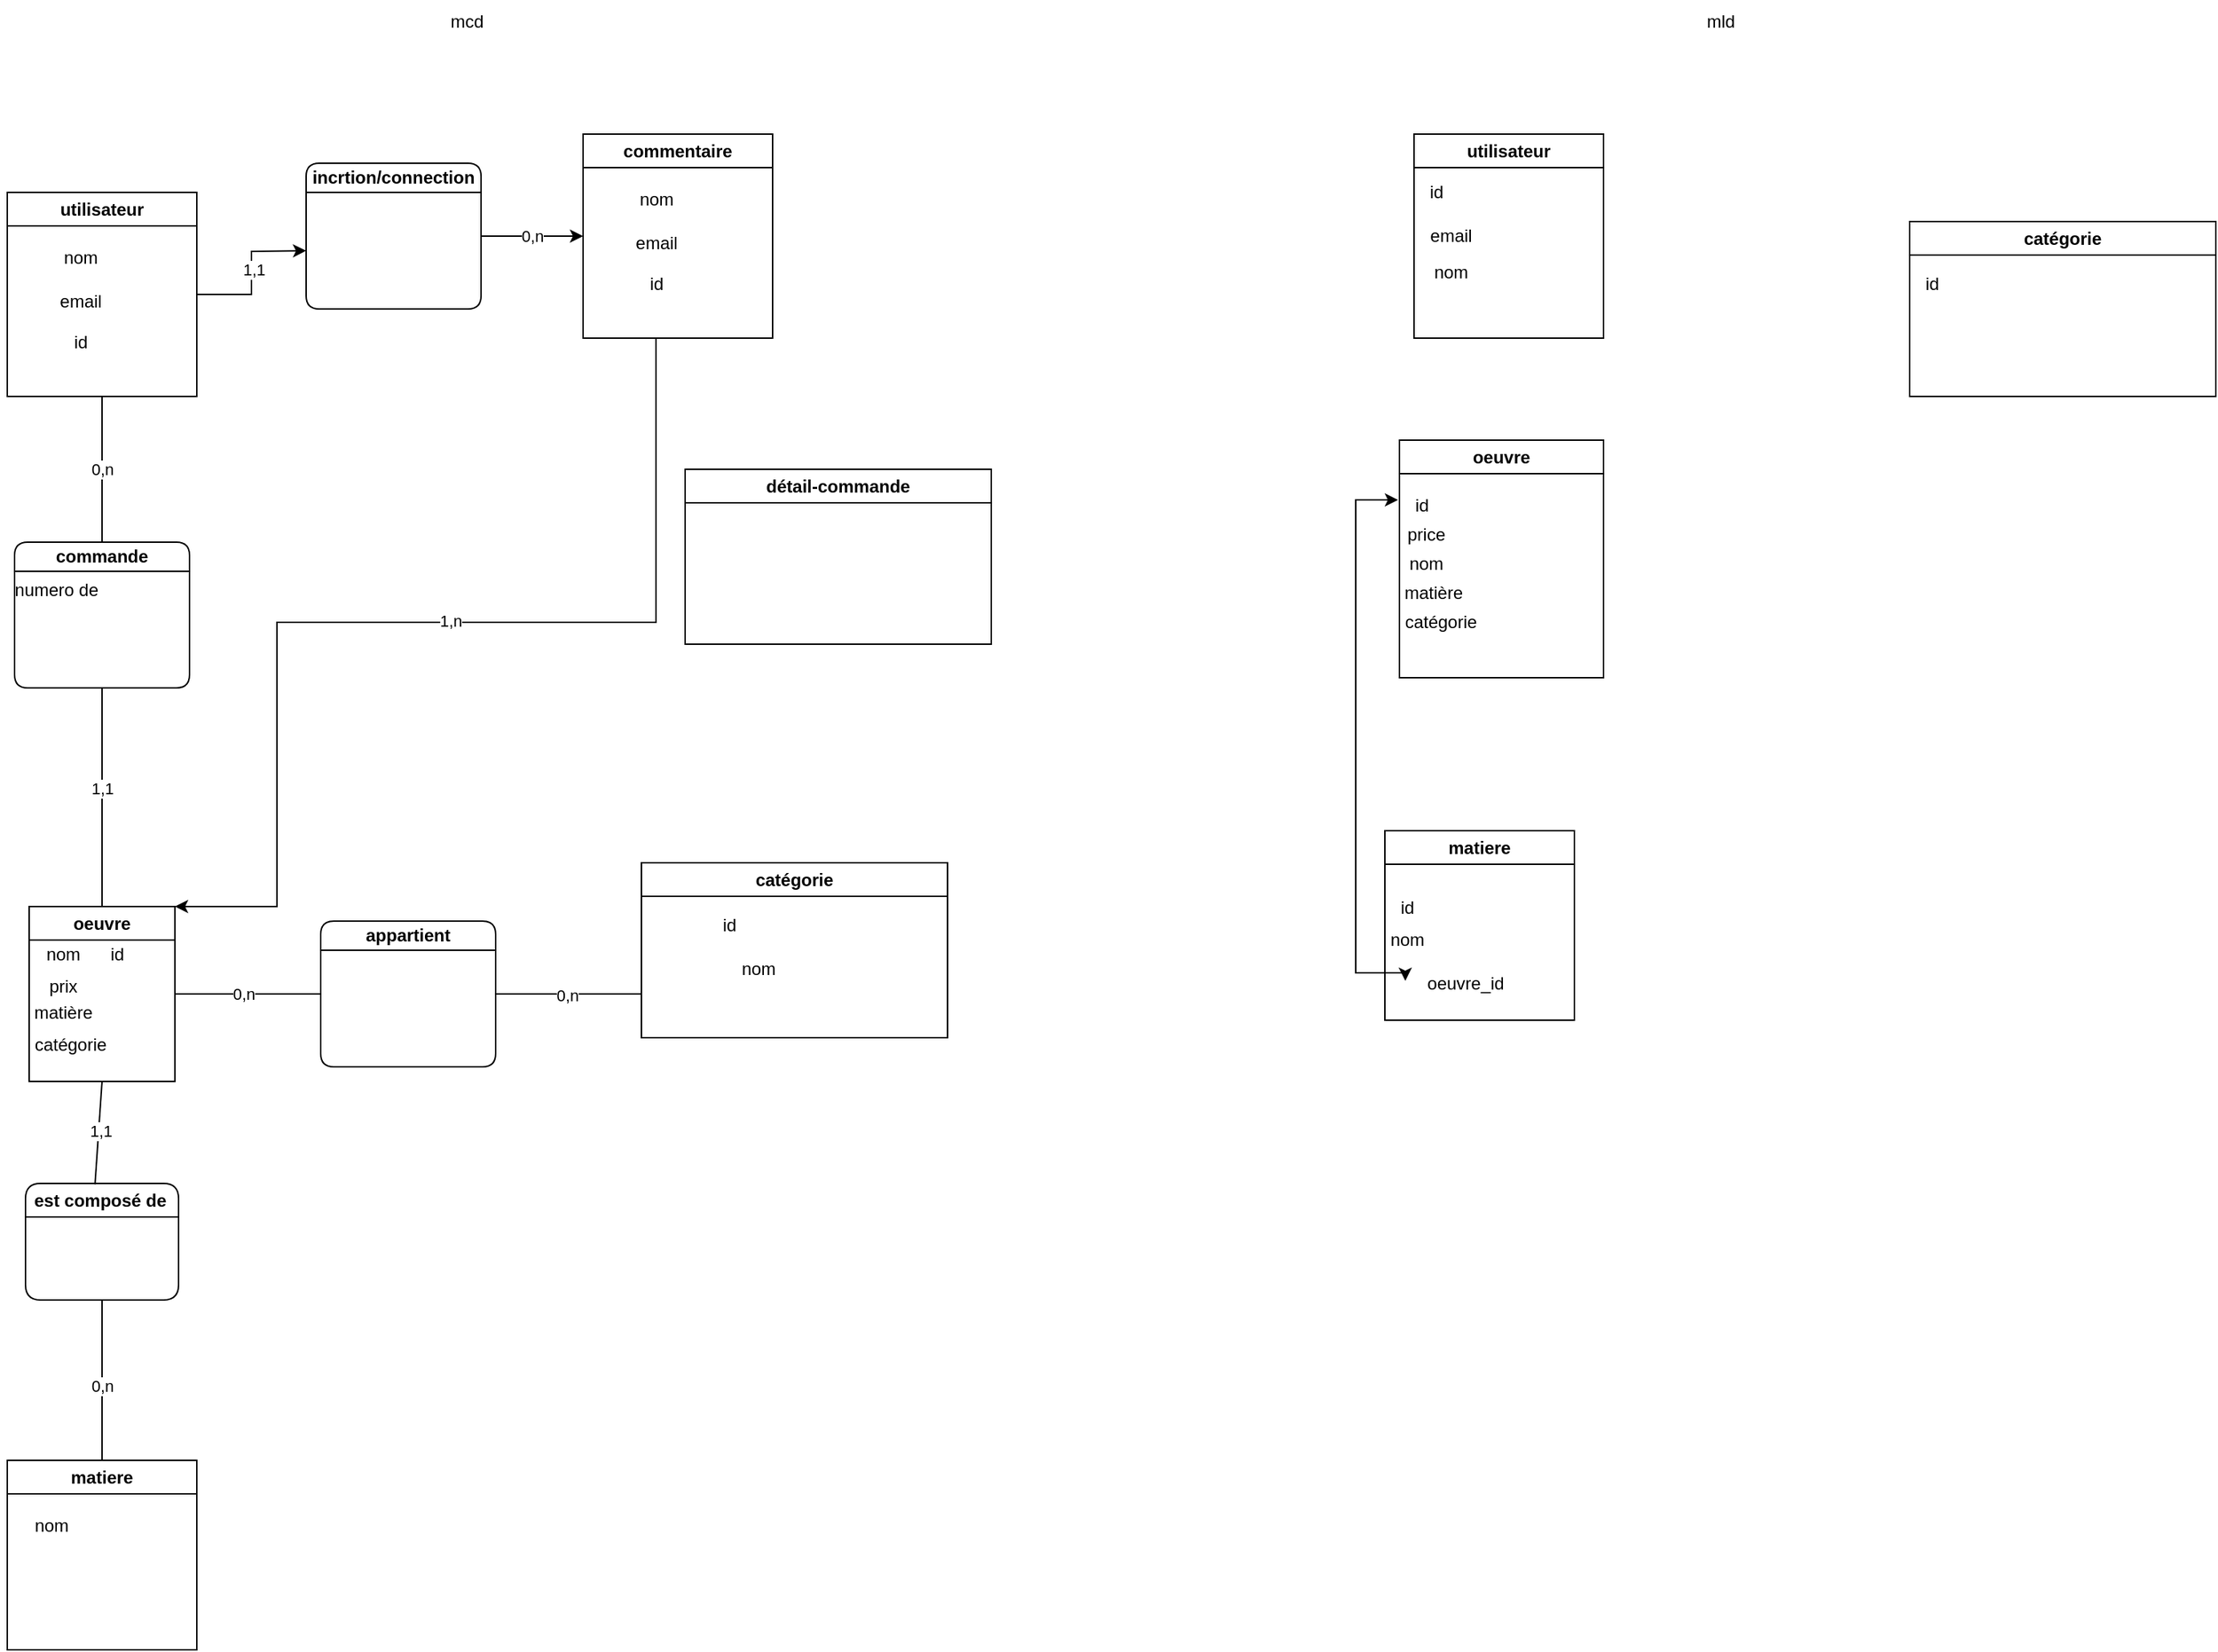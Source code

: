 <mxfile version="21.6.8" type="github">
  <diagram name="Page-1" id="X5yiu0FX78xxfUfAtPjb">
    <mxGraphModel dx="1120" dy="1653" grid="1" gridSize="10" guides="1" tooltips="1" connect="1" arrows="0" fold="1" page="1" pageScale="1" pageWidth="827" pageHeight="1169" math="0" shadow="0">
      <root>
        <mxCell id="0" />
        <mxCell id="1" parent="0" />
        <mxCell id="hKR2xqrBpBzkC_AzMMqJ-10" style="edgeStyle=orthogonalEdgeStyle;rounded=0;orthogonalLoop=1;jettySize=auto;html=1;exitX=1;exitY=0.5;exitDx=0;exitDy=0;endArrow=none;endFill=0;entryX=0;entryY=0.5;entryDx=0;entryDy=0;" parent="1" source="hKR2xqrBpBzkC_AzMMqJ-1" target="hKR2xqrBpBzkC_AzMMqJ-8" edge="1">
          <mxGeometry relative="1" as="geometry">
            <mxPoint x="290" y="150" as="targetPoint" />
          </mxGeometry>
        </mxCell>
        <mxCell id="OttDLDanhumkcIIVTUDi-17" value="0,n" style="edgeLabel;html=1;align=center;verticalAlign=middle;resizable=0;points=[];" parent="hKR2xqrBpBzkC_AzMMqJ-10" vertex="1" connectable="0">
          <mxGeometry x="-0.06" relative="1" as="geometry">
            <mxPoint as="offset" />
          </mxGeometry>
        </mxCell>
        <mxCell id="hKR2xqrBpBzkC_AzMMqJ-1" value="oeuvre" style="swimlane;whiteSpace=wrap;html=1;" parent="1" vertex="1">
          <mxGeometry x="60" y="620" width="100" height="120" as="geometry">
            <mxRectangle x="100" y="90" width="80" height="30" as="alternateBounds" />
          </mxGeometry>
        </mxCell>
        <mxCell id="OttDLDanhumkcIIVTUDi-1" value="nom" style="text;html=1;align=center;verticalAlign=middle;resizable=0;points=[];autosize=1;strokeColor=none;fillColor=none;" parent="hKR2xqrBpBzkC_AzMMqJ-1" vertex="1">
          <mxGeometry x="-2.5" y="18" width="50" height="30" as="geometry" />
        </mxCell>
        <mxCell id="OttDLDanhumkcIIVTUDi-12" value="prix" style="text;html=1;align=center;verticalAlign=middle;resizable=0;points=[];autosize=1;strokeColor=none;fillColor=none;" parent="hKR2xqrBpBzkC_AzMMqJ-1" vertex="1">
          <mxGeometry x="2.5" y="40" width="40" height="30" as="geometry" />
        </mxCell>
        <mxCell id="OttDLDanhumkcIIVTUDi-5" value="matière" style="text;html=1;align=center;verticalAlign=middle;resizable=0;points=[];autosize=1;strokeColor=none;fillColor=none;" parent="hKR2xqrBpBzkC_AzMMqJ-1" vertex="1">
          <mxGeometry x="-7.5" y="58" width="60" height="30" as="geometry" />
        </mxCell>
        <mxCell id="OttDLDanhumkcIIVTUDi-6" value="catégorie&lt;br&gt;" style="text;html=1;align=center;verticalAlign=middle;resizable=0;points=[];autosize=1;strokeColor=none;fillColor=none;" parent="hKR2xqrBpBzkC_AzMMqJ-1" vertex="1">
          <mxGeometry x="-7.5" y="80" width="70" height="30" as="geometry" />
        </mxCell>
        <mxCell id="hKR2xqrBpBzkC_AzMMqJ-7" style="edgeStyle=orthogonalEdgeStyle;rounded=0;orthogonalLoop=1;jettySize=auto;html=1;exitX=0.5;exitY=1;exitDx=0;exitDy=0;entryX=0.5;entryY=0;entryDx=0;entryDy=0;endArrow=none;endFill=0;" parent="1" source="hKR2xqrBpBzkC_AzMMqJ-2" target="hKR2xqrBpBzkC_AzMMqJ-4" edge="1">
          <mxGeometry relative="1" as="geometry" />
        </mxCell>
        <mxCell id="OttDLDanhumkcIIVTUDi-23" value="0,n" style="edgeLabel;html=1;align=center;verticalAlign=middle;resizable=0;points=[];" parent="hKR2xqrBpBzkC_AzMMqJ-7" vertex="1" connectable="0">
          <mxGeometry x="0.073" relative="1" as="geometry">
            <mxPoint as="offset" />
          </mxGeometry>
        </mxCell>
        <mxCell id="hKR2xqrBpBzkC_AzMMqJ-2" value="est composé de&amp;nbsp;" style="swimlane;whiteSpace=wrap;html=1;rounded=1;" parent="1" vertex="1">
          <mxGeometry x="57.5" y="810" width="105" height="80" as="geometry" />
        </mxCell>
        <mxCell id="hKR2xqrBpBzkC_AzMMqJ-3" value="" style="endArrow=none;html=1;rounded=0;entryX=0.5;entryY=1;entryDx=0;entryDy=0;exitX=0.454;exitY=0.009;exitDx=0;exitDy=0;exitPerimeter=0;" parent="1" source="hKR2xqrBpBzkC_AzMMqJ-2" target="hKR2xqrBpBzkC_AzMMqJ-1" edge="1">
          <mxGeometry width="50" height="50" relative="1" as="geometry">
            <mxPoint x="140" y="260" as="sourcePoint" />
            <mxPoint x="190" y="210" as="targetPoint" />
          </mxGeometry>
        </mxCell>
        <mxCell id="OttDLDanhumkcIIVTUDi-22" value="1,1" style="edgeLabel;html=1;align=center;verticalAlign=middle;resizable=0;points=[];" parent="hKR2xqrBpBzkC_AzMMqJ-3" vertex="1" connectable="0">
          <mxGeometry x="0.041" y="-1" relative="1" as="geometry">
            <mxPoint as="offset" />
          </mxGeometry>
        </mxCell>
        <mxCell id="hKR2xqrBpBzkC_AzMMqJ-4" value="matiere" style="swimlane;whiteSpace=wrap;html=1;" parent="1" vertex="1">
          <mxGeometry x="45" y="1000" width="130" height="130" as="geometry" />
        </mxCell>
        <mxCell id="OttDLDanhumkcIIVTUDi-13" value="nom" style="text;html=1;align=center;verticalAlign=middle;resizable=0;points=[];autosize=1;strokeColor=none;fillColor=none;" parent="hKR2xqrBpBzkC_AzMMqJ-4" vertex="1">
          <mxGeometry x="5" y="30" width="50" height="30" as="geometry" />
        </mxCell>
        <mxCell id="hKR2xqrBpBzkC_AzMMqJ-11" style="edgeStyle=orthogonalEdgeStyle;rounded=0;orthogonalLoop=1;jettySize=auto;html=1;exitX=1;exitY=0.5;exitDx=0;exitDy=0;startArrow=none;startFill=0;endArrow=none;endFill=0;entryX=0;entryY=0.75;entryDx=0;entryDy=0;" parent="1" source="hKR2xqrBpBzkC_AzMMqJ-8" target="hKR2xqrBpBzkC_AzMMqJ-9" edge="1">
          <mxGeometry relative="1" as="geometry">
            <mxPoint x="500" y="350" as="targetPoint" />
            <Array as="points" />
          </mxGeometry>
        </mxCell>
        <mxCell id="OttDLDanhumkcIIVTUDi-18" value="0,n" style="edgeLabel;html=1;align=center;verticalAlign=middle;resizable=0;points=[];" parent="hKR2xqrBpBzkC_AzMMqJ-11" vertex="1" connectable="0">
          <mxGeometry x="-0.02" y="-1" relative="1" as="geometry">
            <mxPoint as="offset" />
          </mxGeometry>
        </mxCell>
        <mxCell id="hKR2xqrBpBzkC_AzMMqJ-8" value="appartient" style="swimlane;whiteSpace=wrap;html=1;startSize=20;rounded=1;" parent="1" vertex="1">
          <mxGeometry x="260" y="630" width="120" height="100" as="geometry" />
        </mxCell>
        <mxCell id="hKR2xqrBpBzkC_AzMMqJ-9" value="catégorie" style="swimlane;whiteSpace=wrap;html=1;" parent="1" vertex="1">
          <mxGeometry x="480" y="590" width="210" height="120" as="geometry" />
        </mxCell>
        <mxCell id="OttDLDanhumkcIIVTUDi-16" style="edgeStyle=orthogonalEdgeStyle;rounded=0;orthogonalLoop=1;jettySize=auto;html=1;exitX=0.5;exitY=1;exitDx=0;exitDy=0;entryX=0.5;entryY=0;entryDx=0;entryDy=0;endArrow=none;endFill=0;" parent="1" source="hKR2xqrBpBzkC_AzMMqJ-14" target="OttDLDanhumkcIIVTUDi-10" edge="1">
          <mxGeometry relative="1" as="geometry" />
        </mxCell>
        <mxCell id="OttDLDanhumkcIIVTUDi-20" value="0,n" style="edgeLabel;html=1;align=center;verticalAlign=middle;resizable=0;points=[];" parent="OttDLDanhumkcIIVTUDi-16" vertex="1" connectable="0">
          <mxGeometry relative="1" as="geometry">
            <mxPoint as="offset" />
          </mxGeometry>
        </mxCell>
        <mxCell id="km_v9DfZ6WlGLIxboe69-3" style="edgeStyle=orthogonalEdgeStyle;rounded=0;orthogonalLoop=1;jettySize=auto;html=1;exitX=1;exitY=0.5;exitDx=0;exitDy=0;" edge="1" parent="1" source="hKR2xqrBpBzkC_AzMMqJ-14">
          <mxGeometry relative="1" as="geometry">
            <mxPoint x="250" y="170" as="targetPoint" />
          </mxGeometry>
        </mxCell>
        <mxCell id="km_v9DfZ6WlGLIxboe69-6" value="1,1" style="edgeLabel;html=1;align=center;verticalAlign=middle;resizable=0;points=[];" vertex="1" connectable="0" parent="km_v9DfZ6WlGLIxboe69-3">
          <mxGeometry x="0.043" relative="1" as="geometry">
            <mxPoint x="1" as="offset" />
          </mxGeometry>
        </mxCell>
        <mxCell id="hKR2xqrBpBzkC_AzMMqJ-14" value="utilisateur" style="swimlane;whiteSpace=wrap;html=1;" parent="1" vertex="1">
          <mxGeometry x="45" y="130" width="130" height="140" as="geometry" />
        </mxCell>
        <mxCell id="OttDLDanhumkcIIVTUDi-8" value="nom" style="text;html=1;align=center;verticalAlign=middle;resizable=0;points=[];autosize=1;strokeColor=none;fillColor=none;" parent="hKR2xqrBpBzkC_AzMMqJ-14" vertex="1">
          <mxGeometry x="25" y="30" width="50" height="30" as="geometry" />
        </mxCell>
        <mxCell id="OttDLDanhumkcIIVTUDi-9" value="email" style="text;html=1;align=center;verticalAlign=middle;resizable=0;points=[];autosize=1;strokeColor=none;fillColor=none;" parent="hKR2xqrBpBzkC_AzMMqJ-14" vertex="1">
          <mxGeometry x="25" y="60" width="50" height="30" as="geometry" />
        </mxCell>
        <mxCell id="OttDLDanhumkcIIVTUDi-25" value="id" style="text;html=1;align=center;verticalAlign=middle;resizable=0;points=[];autosize=1;strokeColor=none;fillColor=none;" parent="hKR2xqrBpBzkC_AzMMqJ-14" vertex="1">
          <mxGeometry x="35" y="88" width="30" height="30" as="geometry" />
        </mxCell>
        <mxCell id="OttDLDanhumkcIIVTUDi-15" style="edgeStyle=orthogonalEdgeStyle;rounded=0;orthogonalLoop=1;jettySize=auto;html=1;exitX=0.5;exitY=1;exitDx=0;exitDy=0;entryX=0.5;entryY=0;entryDx=0;entryDy=0;endArrow=none;endFill=0;" parent="1" source="OttDLDanhumkcIIVTUDi-10" target="hKR2xqrBpBzkC_AzMMqJ-1" edge="1">
          <mxGeometry relative="1" as="geometry" />
        </mxCell>
        <mxCell id="OttDLDanhumkcIIVTUDi-21" value="1,1" style="edgeLabel;html=1;align=center;verticalAlign=middle;resizable=0;points=[];" parent="OttDLDanhumkcIIVTUDi-15" vertex="1" connectable="0">
          <mxGeometry x="-0.08" relative="1" as="geometry">
            <mxPoint as="offset" />
          </mxGeometry>
        </mxCell>
        <mxCell id="OttDLDanhumkcIIVTUDi-10" value="commande" style="swimlane;whiteSpace=wrap;html=1;startSize=20;rounded=1;" parent="1" vertex="1">
          <mxGeometry x="50" y="370" width="120" height="100" as="geometry" />
        </mxCell>
        <mxCell id="OttDLDanhumkcIIVTUDi-11" value="détail-commande" style="swimlane;whiteSpace=wrap;html=1;" parent="1" vertex="1">
          <mxGeometry x="510" y="320" width="210" height="120" as="geometry" />
        </mxCell>
        <mxCell id="OttDLDanhumkcIIVTUDi-14" value="nom" style="text;html=1;align=center;verticalAlign=middle;resizable=0;points=[];autosize=1;strokeColor=none;fillColor=none;" parent="1" vertex="1">
          <mxGeometry x="535" y="648" width="50" height="30" as="geometry" />
        </mxCell>
        <mxCell id="OttDLDanhumkcIIVTUDi-24" value="id" style="text;html=1;align=center;verticalAlign=middle;resizable=0;points=[];autosize=1;strokeColor=none;fillColor=none;" parent="1" vertex="1">
          <mxGeometry x="105" y="638" width="30" height="30" as="geometry" />
        </mxCell>
        <mxCell id="OttDLDanhumkcIIVTUDi-34" value="utilisateur" style="swimlane;whiteSpace=wrap;html=1;" parent="1" vertex="1">
          <mxGeometry x="1010" y="90" width="130" height="140" as="geometry" />
        </mxCell>
        <mxCell id="OttDLDanhumkcIIVTUDi-35" value="nom" style="text;html=1;align=center;verticalAlign=middle;resizable=0;points=[];autosize=1;strokeColor=none;fillColor=none;" parent="OttDLDanhumkcIIVTUDi-34" vertex="1">
          <mxGeometry y="80" width="50" height="30" as="geometry" />
        </mxCell>
        <mxCell id="OttDLDanhumkcIIVTUDi-36" value="email" style="text;html=1;align=center;verticalAlign=middle;resizable=0;points=[];autosize=1;strokeColor=none;fillColor=none;" parent="OttDLDanhumkcIIVTUDi-34" vertex="1">
          <mxGeometry y="55" width="50" height="30" as="geometry" />
        </mxCell>
        <mxCell id="OttDLDanhumkcIIVTUDi-37" value="id" style="text;html=1;align=center;verticalAlign=middle;resizable=0;points=[];autosize=1;strokeColor=none;fillColor=none;" parent="OttDLDanhumkcIIVTUDi-34" vertex="1">
          <mxGeometry y="25" width="30" height="30" as="geometry" />
        </mxCell>
        <mxCell id="OttDLDanhumkcIIVTUDi-38" value="catégorie" style="swimlane;whiteSpace=wrap;html=1;" parent="1" vertex="1">
          <mxGeometry x="1350" y="150" width="210" height="120" as="geometry" />
        </mxCell>
        <mxCell id="km_v9DfZ6WlGLIxboe69-10" value="id&lt;br&gt;" style="text;html=1;align=center;verticalAlign=middle;resizable=0;points=[];autosize=1;strokeColor=none;fillColor=none;" vertex="1" parent="OttDLDanhumkcIIVTUDi-38">
          <mxGeometry y="28" width="30" height="30" as="geometry" />
        </mxCell>
        <mxCell id="OttDLDanhumkcIIVTUDi-39" value="oeuvre" style="swimlane;whiteSpace=wrap;html=1;" parent="1" vertex="1">
          <mxGeometry x="1000" y="300" width="140" height="163" as="geometry">
            <mxRectangle x="100" y="90" width="80" height="30" as="alternateBounds" />
          </mxGeometry>
        </mxCell>
        <mxCell id="OttDLDanhumkcIIVTUDi-40" value="nom" style="text;html=1;align=center;verticalAlign=middle;resizable=0;points=[];autosize=1;strokeColor=none;fillColor=none;" parent="OttDLDanhumkcIIVTUDi-39" vertex="1">
          <mxGeometry x="-7.5" y="70" width="50" height="30" as="geometry" />
        </mxCell>
        <mxCell id="OttDLDanhumkcIIVTUDi-41" value="price" style="text;html=1;align=center;verticalAlign=middle;resizable=0;points=[];autosize=1;strokeColor=none;fillColor=none;" parent="OttDLDanhumkcIIVTUDi-39" vertex="1">
          <mxGeometry x="-7.5" y="50" width="50" height="30" as="geometry" />
        </mxCell>
        <mxCell id="OttDLDanhumkcIIVTUDi-42" value="matière" style="text;html=1;align=center;verticalAlign=middle;resizable=0;points=[];autosize=1;strokeColor=none;fillColor=none;" parent="OttDLDanhumkcIIVTUDi-39" vertex="1">
          <mxGeometry x="-7.5" y="90" width="60" height="30" as="geometry" />
        </mxCell>
        <mxCell id="OttDLDanhumkcIIVTUDi-43" value="catégorie&lt;br&gt;" style="text;html=1;align=center;verticalAlign=middle;resizable=0;points=[];autosize=1;strokeColor=none;fillColor=none;" parent="OttDLDanhumkcIIVTUDi-39" vertex="1">
          <mxGeometry x="-7.5" y="110" width="70" height="30" as="geometry" />
        </mxCell>
        <mxCell id="km_v9DfZ6WlGLIxboe69-11" value="id&lt;br&gt;" style="text;html=1;align=center;verticalAlign=middle;resizable=0;points=[];autosize=1;strokeColor=none;fillColor=none;" vertex="1" parent="OttDLDanhumkcIIVTUDi-39">
          <mxGeometry y="30" width="30" height="30" as="geometry" />
        </mxCell>
        <mxCell id="km_v9DfZ6WlGLIxboe69-16" style="edgeStyle=orthogonalEdgeStyle;rounded=0;orthogonalLoop=1;jettySize=auto;html=1;exitX=0;exitY=0.75;exitDx=0;exitDy=0;entryX=-0.033;entryY=0.367;entryDx=0;entryDy=0;entryPerimeter=0;" edge="1" parent="1" source="OttDLDanhumkcIIVTUDi-44" target="km_v9DfZ6WlGLIxboe69-11">
          <mxGeometry relative="1" as="geometry">
            <mxPoint x="940" y="360" as="targetPoint" />
          </mxGeometry>
        </mxCell>
        <mxCell id="OttDLDanhumkcIIVTUDi-44" value="matiere" style="swimlane;whiteSpace=wrap;html=1;" parent="1" vertex="1">
          <mxGeometry x="990" y="568" width="130" height="130" as="geometry" />
        </mxCell>
        <mxCell id="OttDLDanhumkcIIVTUDi-47" value="nom" style="text;html=1;align=center;verticalAlign=middle;resizable=0;points=[];autosize=1;strokeColor=none;fillColor=none;" parent="OttDLDanhumkcIIVTUDi-44" vertex="1">
          <mxGeometry x="-10" y="60" width="50" height="30" as="geometry" />
        </mxCell>
        <mxCell id="km_v9DfZ6WlGLIxboe69-13" value="id&lt;br&gt;" style="text;html=1;align=center;verticalAlign=middle;resizable=0;points=[];autosize=1;strokeColor=none;fillColor=none;" vertex="1" parent="OttDLDanhumkcIIVTUDi-44">
          <mxGeometry y="38" width="30" height="30" as="geometry" />
        </mxCell>
        <mxCell id="km_v9DfZ6WlGLIxboe69-15" value="oeuvre_id" style="text;html=1;align=center;verticalAlign=middle;resizable=0;points=[];autosize=1;strokeColor=none;fillColor=none;" vertex="1" parent="OttDLDanhumkcIIVTUDi-44">
          <mxGeometry x="15" y="90" width="80" height="30" as="geometry" />
        </mxCell>
        <mxCell id="km_v9DfZ6WlGLIxboe69-18" style="edgeStyle=orthogonalEdgeStyle;rounded=0;orthogonalLoop=1;jettySize=auto;html=1;exitX=0;exitY=0.75;exitDx=0;exitDy=0;entryX=-0.012;entryY=0.433;entryDx=0;entryDy=0;entryPerimeter=0;" edge="1" parent="OttDLDanhumkcIIVTUDi-44" source="OttDLDanhumkcIIVTUDi-44" target="km_v9DfZ6WlGLIxboe69-15">
          <mxGeometry relative="1" as="geometry" />
        </mxCell>
        <mxCell id="OttDLDanhumkcIIVTUDi-52" value="id" style="text;html=1;align=center;verticalAlign=middle;resizable=0;points=[];autosize=1;strokeColor=none;fillColor=none;" parent="1" vertex="1">
          <mxGeometry x="525" y="618" width="30" height="30" as="geometry" />
        </mxCell>
        <mxCell id="km_v9DfZ6WlGLIxboe69-5" style="edgeStyle=orthogonalEdgeStyle;rounded=0;orthogonalLoop=1;jettySize=auto;html=1;exitX=0.5;exitY=1;exitDx=0;exitDy=0;entryX=1;entryY=0;entryDx=0;entryDy=0;" edge="1" parent="1" source="OttDLDanhumkcIIVTUDi-53" target="hKR2xqrBpBzkC_AzMMqJ-1">
          <mxGeometry relative="1" as="geometry">
            <Array as="points">
              <mxPoint x="490" y="425" />
              <mxPoint x="230" y="425" />
              <mxPoint x="230" y="620" />
            </Array>
          </mxGeometry>
        </mxCell>
        <mxCell id="km_v9DfZ6WlGLIxboe69-8" value="1,n" style="edgeLabel;html=1;align=center;verticalAlign=middle;resizable=0;points=[];" vertex="1" connectable="0" parent="km_v9DfZ6WlGLIxboe69-5">
          <mxGeometry x="-0.045" y="-1" relative="1" as="geometry">
            <mxPoint as="offset" />
          </mxGeometry>
        </mxCell>
        <mxCell id="OttDLDanhumkcIIVTUDi-53" value="commentaire" style="swimlane;whiteSpace=wrap;html=1;" parent="1" vertex="1">
          <mxGeometry x="440" y="90" width="130" height="140" as="geometry" />
        </mxCell>
        <mxCell id="OttDLDanhumkcIIVTUDi-54" value="nom" style="text;html=1;align=center;verticalAlign=middle;resizable=0;points=[];autosize=1;strokeColor=none;fillColor=none;" parent="OttDLDanhumkcIIVTUDi-53" vertex="1">
          <mxGeometry x="25" y="30" width="50" height="30" as="geometry" />
        </mxCell>
        <mxCell id="OttDLDanhumkcIIVTUDi-55" value="email" style="text;html=1;align=center;verticalAlign=middle;resizable=0;points=[];autosize=1;strokeColor=none;fillColor=none;" parent="OttDLDanhumkcIIVTUDi-53" vertex="1">
          <mxGeometry x="25" y="60" width="50" height="30" as="geometry" />
        </mxCell>
        <mxCell id="OttDLDanhumkcIIVTUDi-56" value="id" style="text;html=1;align=center;verticalAlign=middle;resizable=0;points=[];autosize=1;strokeColor=none;fillColor=none;" parent="OttDLDanhumkcIIVTUDi-53" vertex="1">
          <mxGeometry x="35" y="88" width="30" height="30" as="geometry" />
        </mxCell>
        <mxCell id="OttDLDanhumkcIIVTUDi-57" value="mcd" style="text;html=1;align=center;verticalAlign=middle;resizable=0;points=[];autosize=1;strokeColor=none;fillColor=none;" parent="1" vertex="1">
          <mxGeometry x="335" y="-2" width="50" height="30" as="geometry" />
        </mxCell>
        <mxCell id="OttDLDanhumkcIIVTUDi-58" value="mld" style="text;html=1;align=center;verticalAlign=middle;resizable=0;points=[];autosize=1;strokeColor=none;fillColor=none;" parent="1" vertex="1">
          <mxGeometry x="1200" y="-2" width="40" height="30" as="geometry" />
        </mxCell>
        <mxCell id="km_v9DfZ6WlGLIxboe69-4" style="edgeStyle=orthogonalEdgeStyle;rounded=0;orthogonalLoop=1;jettySize=auto;html=1;exitX=1;exitY=0.5;exitDx=0;exitDy=0;entryX=0;entryY=0.5;entryDx=0;entryDy=0;" edge="1" parent="1" source="km_v9DfZ6WlGLIxboe69-1" target="OttDLDanhumkcIIVTUDi-53">
          <mxGeometry relative="1" as="geometry">
            <mxPoint x="430" y="150" as="targetPoint" />
          </mxGeometry>
        </mxCell>
        <mxCell id="km_v9DfZ6WlGLIxboe69-7" value="0,n" style="edgeLabel;html=1;align=center;verticalAlign=middle;resizable=0;points=[];" vertex="1" connectable="0" parent="km_v9DfZ6WlGLIxboe69-4">
          <mxGeometry relative="1" as="geometry">
            <mxPoint as="offset" />
          </mxGeometry>
        </mxCell>
        <mxCell id="km_v9DfZ6WlGLIxboe69-1" value="incrtion/connection" style="swimlane;whiteSpace=wrap;html=1;startSize=20;rounded=1;" vertex="1" parent="1">
          <mxGeometry x="250" y="110" width="120" height="100" as="geometry" />
        </mxCell>
        <mxCell id="km_v9DfZ6WlGLIxboe69-9" value="numero de&amp;nbsp;" style="text;html=1;align=center;verticalAlign=middle;resizable=0;points=[];autosize=1;strokeColor=none;fillColor=none;" vertex="1" parent="1">
          <mxGeometry x="40" y="388" width="80" height="30" as="geometry" />
        </mxCell>
      </root>
    </mxGraphModel>
  </diagram>
</mxfile>

